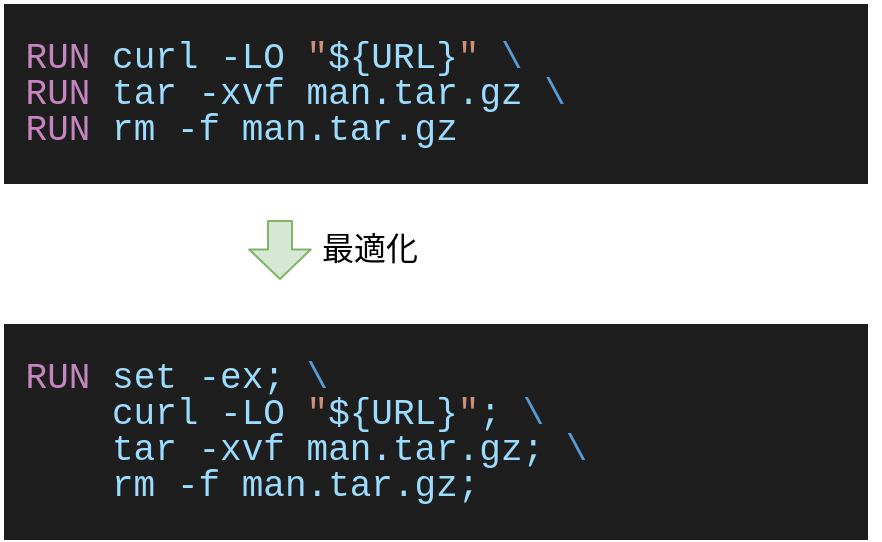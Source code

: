 <mxfile>
    <diagram id="3tOAd-FZpRMhtWBeyw0o" name="ページ1">
        <mxGraphModel dx="580" dy="632" grid="1" gridSize="10" guides="1" tooltips="1" connect="1" arrows="1" fold="1" page="1" pageScale="1" pageWidth="583" pageHeight="413" math="0" shadow="0">
            <root>
                <mxCell id="0"/>
                <mxCell id="1" parent="0"/>
                <mxCell id="15" value="" style="shape=flexArrow;endArrow=classic;html=1;fontSize=15;fontColor=#2E2E2E;fillColor=#d5e8d4;strokeColor=#82b366;width=12;endWidth=17.778;endSize=4.589;fontFamily=Noto Sans JP;fontSource=https%3A%2F%2Ffonts.googleapis.com%2Fcss%3Ffamily%3DNoto%2BSans%2BJP;" parent="1" edge="1">
                    <mxGeometry width="50" height="50" relative="1" as="geometry">
                        <mxPoint x="140" y="110" as="sourcePoint"/>
                        <mxPoint x="140" y="140" as="targetPoint"/>
                    </mxGeometry>
                </mxCell>
                <mxCell id="17" value="&lt;font color=&quot;#000000&quot; style=&quot;font-size: 16px;&quot;&gt;最適化&lt;/font&gt;" style="text;html=1;strokeColor=none;fillColor=none;align=center;verticalAlign=middle;whiteSpace=wrap;rounded=0;labelBackgroundColor=none;fontSize=18;fontColor=#2E2E2E;fontFamily=Noto Sans JP;fontSource=https%3A%2F%2Ffonts.googleapis.com%2Fcss%3Ffamily%3DNoto%2BSans%2BJP;" parent="1" vertex="1">
                    <mxGeometry x="160" y="115" width="50" height="17" as="geometry"/>
                </mxCell>
                <mxCell id="22" value="&lt;div style=&quot;background-color: rgb(30, 30, 30); font-family: Menlo, Monaco, &amp;quot;Courier New&amp;quot;, monospace; line-height: 18px; font-size: 18px;&quot;&gt;&lt;div style=&quot;&quot;&gt;&lt;div style=&quot;color: rgb(212, 212, 212); line-height: 18px;&quot;&gt;&lt;span style=&quot;color: #c586c0;&quot;&gt;&lt;br&gt;&lt;/span&gt;&lt;/div&gt;&lt;div style=&quot;line-height: 18px;&quot;&gt;&lt;span style=&quot;color: rgb(197, 134, 192);&quot;&gt;&amp;nbsp;RUN&lt;/span&gt;&lt;span style=&quot;border-color: var(--border-color); color: rgb(156, 220, 254);&quot;&gt;&amp;nbsp;curl&lt;/span&gt;&lt;span style=&quot;color: rgb(212, 212, 212);&quot;&gt;&amp;nbsp;&lt;/span&gt;&lt;span style=&quot;border-color: var(--border-color); color: rgb(156, 220, 254);&quot;&gt;-LO&lt;/span&gt;&lt;span style=&quot;color: rgb(212, 212, 212);&quot;&gt;&amp;nbsp;&lt;/span&gt;&lt;span style=&quot;border-color: var(--border-color); color: rgb(206, 145, 120);&quot;&gt;&quot;&lt;/span&gt;&lt;span style=&quot;border-color: var(--border-color); color: rgb(156, 220, 254);&quot;&gt;${URL}&lt;/span&gt;&lt;span style=&quot;border-color: var(--border-color); color: rgb(206, 145, 120);&quot;&gt;&quot;&lt;/span&gt;&lt;span style=&quot;color: rgb(212, 212, 212);&quot;&gt;&amp;nbsp;&lt;/span&gt;&lt;span style=&quot;border-color: var(--border-color); color: rgb(86, 156, 214);&quot;&gt;\&lt;/span&gt;&lt;/div&gt;&lt;div style=&quot;border-color: var(--border-color); color: rgb(212, 212, 212);&quot;&gt;&lt;span style=&quot;border-color: var(--border-color); color: rgb(156, 220, 254);&quot;&gt;&lt;span style=&quot;color: rgb(197, 134, 192);&quot;&gt;&amp;nbsp;RUN&lt;/span&gt;&amp;nbsp;tar&lt;/span&gt;&amp;nbsp;&lt;span style=&quot;border-color: var(--border-color); color: rgb(156, 220, 254);&quot;&gt;-xvf&lt;/span&gt;&amp;nbsp;&lt;span style=&quot;border-color: var(--border-color); color: rgb(156, 220, 254);&quot;&gt;man.tar.gz&lt;/span&gt;&amp;nbsp;&lt;span style=&quot;border-color: var(--border-color); color: rgb(86, 156, 214);&quot;&gt;\&amp;nbsp; &amp;nbsp; &amp;nbsp; &amp;nbsp; &amp;nbsp; &amp;nbsp; &amp;nbsp;&amp;nbsp;&lt;/span&gt;&lt;/div&gt;&lt;div style=&quot;border-color: var(--border-color); color: rgb(212, 212, 212);&quot;&gt;&lt;span style=&quot;border-color: var(--border-color); color: rgb(156, 220, 254);&quot;&gt;&lt;span style=&quot;color: rgb(197, 134, 192);&quot;&gt;&amp;nbsp;RUN&lt;/span&gt;&amp;nbsp;rm&lt;/span&gt;&amp;nbsp;&lt;span style=&quot;border-color: var(--border-color); color: rgb(156, 220, 254);&quot;&gt;-f&lt;/span&gt;&amp;nbsp;&lt;span style=&quot;border-color: var(--border-color); color: rgb(156, 220, 254);&quot;&gt;man.tar.gz&lt;/span&gt;&lt;/div&gt;&lt;div style=&quot;line-height: 18px;&quot;&gt;&lt;span style=&quot;color: rgb(156, 220, 254); border-color: var(--border-color);&quot;&gt;&lt;br&gt;&lt;/span&gt;&lt;/div&gt;&lt;/div&gt;&lt;/div&gt;" style="text;html=1;strokeColor=none;fillColor=none;align=left;verticalAlign=middle;whiteSpace=wrap;rounded=0;labelBackgroundColor=none;fontSize=14;fontColor=#000000;fontFamily=Noto Sans JP;fontSource=https%3A%2F%2Ffonts.googleapis.com%2Fcss%3Ffamily%3DNoto%2BSans%2BJP;" parent="1" vertex="1">
                    <mxGeometry y="1" width="440" height="89" as="geometry"/>
                </mxCell>
                <mxCell id="24" value="&lt;div style=&quot;background-color: rgb(30, 30, 30); font-family: Menlo, Monaco, &amp;quot;Courier New&amp;quot;, monospace; line-height: 18px; font-size: 18px;&quot;&gt;&lt;div style=&quot;&quot;&gt;&lt;div style=&quot;color: rgb(212, 212, 212); line-height: 18px;&quot;&gt;&lt;div style=&quot;border-color: var(--border-color);&quot;&gt;&lt;span style=&quot;border-color: var(--border-color); color: rgb(197, 134, 192);&quot;&gt;&lt;br&gt;&lt;/span&gt;&lt;/div&gt;&lt;div style=&quot;border-color: var(--border-color);&quot;&gt;&lt;span style=&quot;border-color: var(--border-color); color: rgb(197, 134, 192);&quot;&gt;&amp;nbsp;RUN&lt;/span&gt;&amp;nbsp;&lt;span style=&quot;border-color: var(--border-color); color: rgb(156, 220, 254);&quot;&gt;set&lt;/span&gt;&amp;nbsp;&lt;span style=&quot;border-color: var(--border-color); color: rgb(156, 220, 254);&quot;&gt;-ex;&lt;/span&gt;&amp;nbsp;&lt;span style=&quot;border-color: var(--border-color); color: rgb(86, 156, 214);&quot;&gt;\&lt;/span&gt;&lt;/div&gt;&lt;div style=&quot;border-color: var(--border-color);&quot;&gt;&lt;span style=&quot;border-color: var(--border-color); color: rgb(156, 220, 254);&quot;&gt;&amp;nbsp; &amp;nbsp; &amp;nbsp;curl&lt;/span&gt;&amp;nbsp;&lt;span style=&quot;border-color: var(--border-color); color: rgb(156, 220, 254);&quot;&gt;-LO&lt;/span&gt;&amp;nbsp;&lt;span style=&quot;border-color: var(--border-color); color: rgb(206, 145, 120);&quot;&gt;&quot;&lt;/span&gt;&lt;span style=&quot;border-color: var(--border-color); color: rgb(156, 220, 254);&quot;&gt;${URL}&lt;/span&gt;&lt;span style=&quot;border-color: var(--border-color); color: rgb(206, 145, 120);&quot;&gt;&quot;&lt;/span&gt;&lt;span style=&quot;border-color: var(--border-color); color: rgb(156, 220, 254);&quot;&gt;;&lt;/span&gt;&amp;nbsp;&lt;span style=&quot;border-color: var(--border-color); color: rgb(86, 156, 214);&quot;&gt;\&lt;/span&gt;&lt;/div&gt;&lt;div style=&quot;border-color: var(--border-color);&quot;&gt;&lt;span style=&quot;border-color: var(--border-color); color: rgb(156, 220, 254);&quot;&gt;&amp;nbsp; &amp;nbsp; &amp;nbsp;tar&lt;/span&gt;&amp;nbsp;&lt;span style=&quot;border-color: var(--border-color); color: rgb(156, 220, 254);&quot;&gt;-xvf&lt;/span&gt;&amp;nbsp;&lt;span style=&quot;border-color: var(--border-color); color: rgb(156, 220, 254);&quot;&gt;man.tar.gz;&lt;/span&gt;&amp;nbsp;&lt;span style=&quot;border-color: var(--border-color); color: rgb(86, 156, 214);&quot;&gt;\&amp;nbsp; &amp;nbsp; &amp;nbsp; &amp;nbsp; &amp;nbsp; &amp;nbsp; &amp;nbsp;&lt;/span&gt;&lt;/div&gt;&lt;div style=&quot;border-color: var(--border-color);&quot;&gt;&lt;span style=&quot;border-color: var(--border-color); color: rgb(156, 220, 254);&quot;&gt;&amp;nbsp; &amp;nbsp; &amp;nbsp;rm&lt;/span&gt;&amp;nbsp;&lt;span style=&quot;border-color: var(--border-color); color: rgb(156, 220, 254);&quot;&gt;-f&lt;/span&gt;&amp;nbsp;&lt;span style=&quot;border-color: var(--border-color); color: rgb(156, 220, 254);&quot;&gt;man.tar.gz;&lt;/span&gt;&lt;/div&gt;&lt;div style=&quot;border-color: var(--border-color);&quot;&gt;&lt;span style=&quot;border-color: var(--border-color); color: rgb(156, 220, 254);&quot;&gt;&lt;br&gt;&lt;/span&gt;&lt;/div&gt;&lt;/div&gt;&lt;/div&gt;&lt;/div&gt;" style="text;html=1;strokeColor=none;fillColor=none;align=left;verticalAlign=middle;whiteSpace=wrap;rounded=0;labelBackgroundColor=none;fontSize=14;fontColor=#000000;fontFamily=Noto Sans JP;fontSource=https%3A%2F%2Ffonts.googleapis.com%2Fcss%3Ffamily%3DNoto%2BSans%2BJP;" parent="1" vertex="1">
                    <mxGeometry y="160" width="440" height="110" as="geometry"/>
                </mxCell>
            </root>
        </mxGraphModel>
    </diagram>
</mxfile>